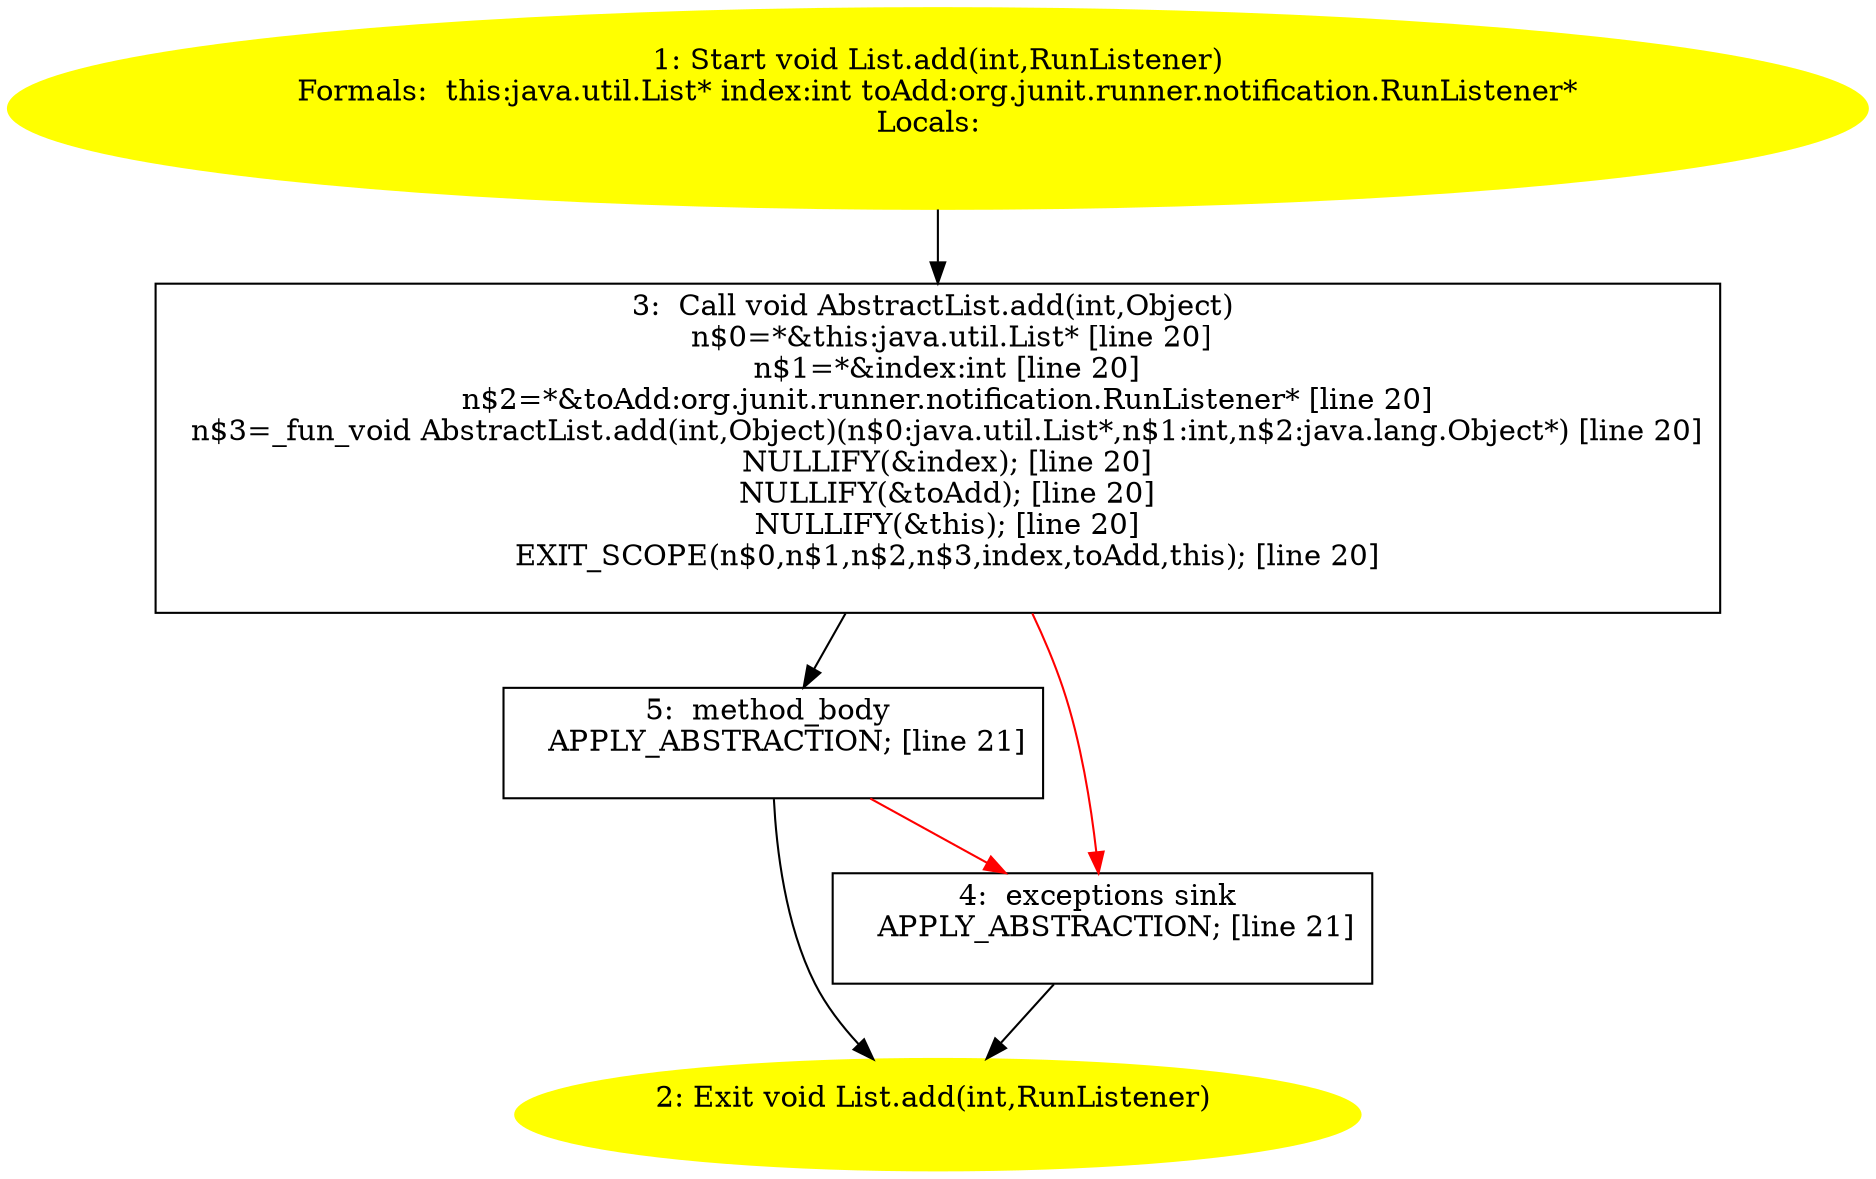 /* @generated */
digraph cfg {
"java.util.List.add(int,org.junit.runner.notification.RunListener):void.33f284ce9cea5f51abd478b92556199c_1" [label="1: Start void List.add(int,RunListener)\nFormals:  this:java.util.List* index:int toAdd:org.junit.runner.notification.RunListener*\nLocals:  \n  " color=yellow style=filled]
	

	 "java.util.List.add(int,org.junit.runner.notification.RunListener):void.33f284ce9cea5f51abd478b92556199c_1" -> "java.util.List.add(int,org.junit.runner.notification.RunListener):void.33f284ce9cea5f51abd478b92556199c_3" ;
"java.util.List.add(int,org.junit.runner.notification.RunListener):void.33f284ce9cea5f51abd478b92556199c_2" [label="2: Exit void List.add(int,RunListener) \n  " color=yellow style=filled]
	

"java.util.List.add(int,org.junit.runner.notification.RunListener):void.33f284ce9cea5f51abd478b92556199c_3" [label="3:  Call void AbstractList.add(int,Object) \n   n$0=*&this:java.util.List* [line 20]\n  n$1=*&index:int [line 20]\n  n$2=*&toAdd:org.junit.runner.notification.RunListener* [line 20]\n  n$3=_fun_void AbstractList.add(int,Object)(n$0:java.util.List*,n$1:int,n$2:java.lang.Object*) [line 20]\n  NULLIFY(&index); [line 20]\n  NULLIFY(&toAdd); [line 20]\n  NULLIFY(&this); [line 20]\n  EXIT_SCOPE(n$0,n$1,n$2,n$3,index,toAdd,this); [line 20]\n " shape="box"]
	

	 "java.util.List.add(int,org.junit.runner.notification.RunListener):void.33f284ce9cea5f51abd478b92556199c_3" -> "java.util.List.add(int,org.junit.runner.notification.RunListener):void.33f284ce9cea5f51abd478b92556199c_5" ;
	 "java.util.List.add(int,org.junit.runner.notification.RunListener):void.33f284ce9cea5f51abd478b92556199c_3" -> "java.util.List.add(int,org.junit.runner.notification.RunListener):void.33f284ce9cea5f51abd478b92556199c_4" [color="red" ];
"java.util.List.add(int,org.junit.runner.notification.RunListener):void.33f284ce9cea5f51abd478b92556199c_4" [label="4:  exceptions sink \n   APPLY_ABSTRACTION; [line 21]\n " shape="box"]
	

	 "java.util.List.add(int,org.junit.runner.notification.RunListener):void.33f284ce9cea5f51abd478b92556199c_4" -> "java.util.List.add(int,org.junit.runner.notification.RunListener):void.33f284ce9cea5f51abd478b92556199c_2" ;
"java.util.List.add(int,org.junit.runner.notification.RunListener):void.33f284ce9cea5f51abd478b92556199c_5" [label="5:  method_body \n   APPLY_ABSTRACTION; [line 21]\n " shape="box"]
	

	 "java.util.List.add(int,org.junit.runner.notification.RunListener):void.33f284ce9cea5f51abd478b92556199c_5" -> "java.util.List.add(int,org.junit.runner.notification.RunListener):void.33f284ce9cea5f51abd478b92556199c_2" ;
	 "java.util.List.add(int,org.junit.runner.notification.RunListener):void.33f284ce9cea5f51abd478b92556199c_5" -> "java.util.List.add(int,org.junit.runner.notification.RunListener):void.33f284ce9cea5f51abd478b92556199c_4" [color="red" ];
}
